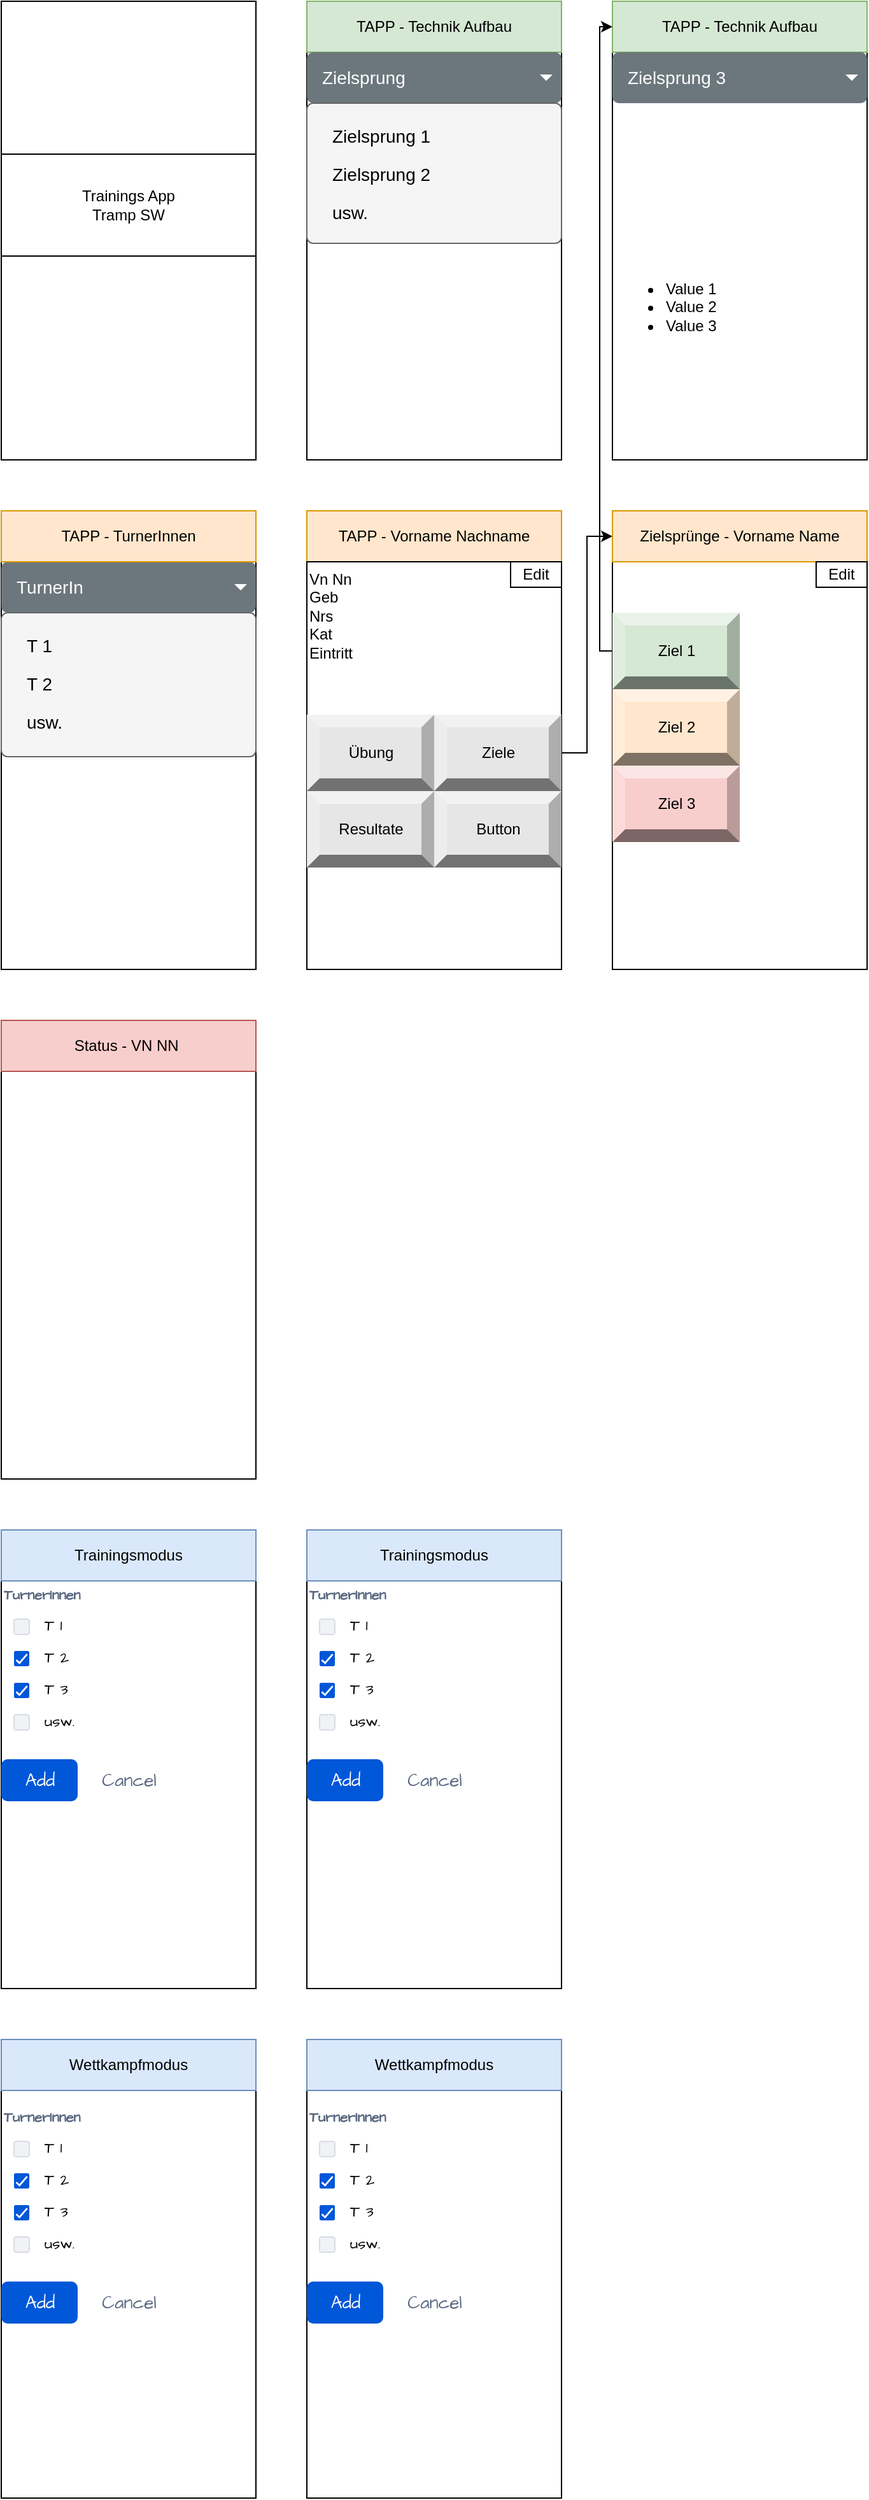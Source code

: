 <mxfile version="17.4.2" type="device"><diagram id="OGm8zDeTFlpb58Ijg2rH" name="Seite-1"><mxGraphModel dx="837" dy="705" grid="1" gridSize="10" guides="1" tooltips="1" connect="1" arrows="1" fold="1" page="1" pageScale="1" pageWidth="827" pageHeight="1169" math="0" shadow="0"><root><mxCell id="0"/><mxCell id="1" parent="0"/><mxCell id="8_V96KcLDJJoC1PEIbtA-1" value="" style="rounded=0;whiteSpace=wrap;html=1;rotation=-180;direction=south;" vertex="1" parent="1"><mxGeometry x="40" y="40" width="200" height="360" as="geometry"/></mxCell><mxCell id="8_V96KcLDJJoC1PEIbtA-2" value="" style="rounded=0;whiteSpace=wrap;html=1;rotation=-180;direction=south;" vertex="1" parent="1"><mxGeometry x="280" y="440" width="200" height="360" as="geometry"/></mxCell><mxCell id="8_V96KcLDJJoC1PEIbtA-3" value="" style="rounded=0;whiteSpace=wrap;html=1;rotation=-180;direction=south;" vertex="1" parent="1"><mxGeometry x="40" y="440" width="200" height="360" as="geometry"/></mxCell><mxCell id="8_V96KcLDJJoC1PEIbtA-4" value="" style="rounded=0;whiteSpace=wrap;html=1;rotation=-180;direction=south;" vertex="1" parent="1"><mxGeometry x="520" y="40" width="200" height="360" as="geometry"/></mxCell><mxCell id="8_V96KcLDJJoC1PEIbtA-5" value="" style="rounded=0;whiteSpace=wrap;html=1;rotation=-180;direction=south;" vertex="1" parent="1"><mxGeometry x="280" y="40" width="200" height="360" as="geometry"/></mxCell><mxCell id="8_V96KcLDJJoC1PEIbtA-6" value="Trainings App&lt;br&gt;Tramp SW" style="rounded=0;whiteSpace=wrap;html=1;" vertex="1" parent="1"><mxGeometry x="40" y="160" width="200" height="80" as="geometry"/></mxCell><mxCell id="8_V96KcLDJJoC1PEIbtA-7" value="TAPP - Technik Aufbau" style="rounded=0;whiteSpace=wrap;html=1;fillColor=#d5e8d4;strokeColor=#82b366;" vertex="1" parent="1"><mxGeometry x="280" y="40" width="200" height="40" as="geometry"/></mxCell><mxCell id="8_V96KcLDJJoC1PEIbtA-8" value="TAPP - Technik Aufbau" style="rounded=0;whiteSpace=wrap;html=1;fillColor=#d5e8d4;strokeColor=#82b366;" vertex="1" parent="1"><mxGeometry x="520" y="40" width="200" height="40" as="geometry"/></mxCell><mxCell id="8_V96KcLDJJoC1PEIbtA-10" value="Zielsprung" style="html=1;shadow=0;dashed=0;shape=mxgraph.bootstrap.rrect;rSize=5;strokeColor=none;strokeWidth=1;fillColor=#6C767D;fontColor=#ffffff;whiteSpace=wrap;align=left;verticalAlign=middle;fontStyle=0;fontSize=14;spacingLeft=10;" vertex="1" parent="1"><mxGeometry x="280" y="80" width="200" height="40" as="geometry"/></mxCell><mxCell id="8_V96KcLDJJoC1PEIbtA-11" value="" style="shape=triangle;direction=south;fillColor=#ffffff;strokeColor=none;perimeter=none;" vertex="1" parent="8_V96KcLDJJoC1PEIbtA-10"><mxGeometry x="1" y="0.5" width="10" height="5" relative="1" as="geometry"><mxPoint x="-17" y="-2.5" as="offset"/></mxGeometry></mxCell><mxCell id="8_V96KcLDJJoC1PEIbtA-12" value="" style="html=1;shadow=0;dashed=0;shape=mxgraph.bootstrap.rrect;rSize=5;fillColor=#f5f5f5;strokeColor=#666666;fontColor=#333333;" vertex="1" parent="1"><mxGeometry x="280" y="120" width="200" height="110" as="geometry"/></mxCell><mxCell id="8_V96KcLDJJoC1PEIbtA-13" value="Zielsprung 1" style="fillColor=none;strokeColor=none;align=left;spacing=20;fontSize=14;" vertex="1" parent="8_V96KcLDJJoC1PEIbtA-12"><mxGeometry width="170" height="30" relative="1" as="geometry"><mxPoint y="10" as="offset"/></mxGeometry></mxCell><mxCell id="8_V96KcLDJJoC1PEIbtA-14" value="Zielsprung 2" style="fillColor=none;strokeColor=none;align=left;spacing=20;fontSize=14;" vertex="1" parent="8_V96KcLDJJoC1PEIbtA-12"><mxGeometry width="170" height="30" relative="1" as="geometry"><mxPoint y="40" as="offset"/></mxGeometry></mxCell><mxCell id="8_V96KcLDJJoC1PEIbtA-15" value="usw." style="fillColor=none;strokeColor=none;align=left;spacing=20;fontSize=14;" vertex="1" parent="8_V96KcLDJJoC1PEIbtA-12"><mxGeometry width="170" height="30" relative="1" as="geometry"><mxPoint y="70" as="offset"/></mxGeometry></mxCell><mxCell id="8_V96KcLDJJoC1PEIbtA-17" value="Zielsprung 3" style="html=1;shadow=0;dashed=0;shape=mxgraph.bootstrap.rrect;rSize=5;strokeColor=none;strokeWidth=1;fillColor=#6C767D;fontColor=#ffffff;whiteSpace=wrap;align=left;verticalAlign=middle;fontStyle=0;fontSize=14;spacingLeft=10;" vertex="1" parent="1"><mxGeometry x="520" y="80" width="200" height="40" as="geometry"/></mxCell><mxCell id="8_V96KcLDJJoC1PEIbtA-18" value="" style="shape=triangle;direction=south;fillColor=#ffffff;strokeColor=none;perimeter=none;" vertex="1" parent="8_V96KcLDJJoC1PEIbtA-17"><mxGeometry x="1" y="0.5" width="10" height="5" relative="1" as="geometry"><mxPoint x="-17" y="-2.5" as="offset"/></mxGeometry></mxCell><mxCell id="8_V96KcLDJJoC1PEIbtA-19" value="&lt;ul&gt;&lt;li&gt;Value 1&lt;/li&gt;&lt;li&gt;Value 2&lt;/li&gt;&lt;li&gt;Value 3&lt;/li&gt;&lt;/ul&gt;" style="text;strokeColor=none;fillColor=none;html=1;whiteSpace=wrap;verticalAlign=middle;overflow=hidden;" vertex="1" parent="1"><mxGeometry x="520" y="160" width="200" height="240" as="geometry"/></mxCell><mxCell id="8_V96KcLDJJoC1PEIbtA-20" value="TAPP - Vorname Nachname" style="rounded=0;whiteSpace=wrap;html=1;fillColor=#ffe6cc;strokeColor=#d79b00;" vertex="1" parent="1"><mxGeometry x="280" y="440" width="200" height="40" as="geometry"/></mxCell><mxCell id="8_V96KcLDJJoC1PEIbtA-23" value="TurnerIn" style="html=1;shadow=0;dashed=0;shape=mxgraph.bootstrap.rrect;rSize=5;strokeColor=none;strokeWidth=1;fillColor=#6C767D;fontColor=#ffffff;whiteSpace=wrap;align=left;verticalAlign=middle;fontStyle=0;fontSize=14;spacingLeft=10;" vertex="1" parent="1"><mxGeometry x="40" y="480" width="200" height="40" as="geometry"/></mxCell><mxCell id="8_V96KcLDJJoC1PEIbtA-24" value="" style="shape=triangle;direction=south;fillColor=#ffffff;strokeColor=none;perimeter=none;" vertex="1" parent="8_V96KcLDJJoC1PEIbtA-23"><mxGeometry x="1" y="0.5" width="10" height="5" relative="1" as="geometry"><mxPoint x="-17" y="-2.5" as="offset"/></mxGeometry></mxCell><mxCell id="8_V96KcLDJJoC1PEIbtA-25" value="" style="html=1;shadow=0;dashed=0;shape=mxgraph.bootstrap.rrect;rSize=5;fillColor=#f5f5f5;strokeColor=#666666;fontColor=#333333;" vertex="1" parent="1"><mxGeometry x="40" y="520" width="200" height="113" as="geometry"/></mxCell><mxCell id="8_V96KcLDJJoC1PEIbtA-26" value="T 1" style="fillColor=none;strokeColor=none;align=left;spacing=20;fontSize=14;" vertex="1" parent="8_V96KcLDJJoC1PEIbtA-25"><mxGeometry width="170" height="30" relative="1" as="geometry"><mxPoint y="10" as="offset"/></mxGeometry></mxCell><mxCell id="8_V96KcLDJJoC1PEIbtA-27" value="T 2" style="fillColor=none;strokeColor=none;align=left;spacing=20;fontSize=14;" vertex="1" parent="8_V96KcLDJJoC1PEIbtA-25"><mxGeometry width="170" height="30" relative="1" as="geometry"><mxPoint y="40" as="offset"/></mxGeometry></mxCell><mxCell id="8_V96KcLDJJoC1PEIbtA-28" value="usw." style="fillColor=none;strokeColor=none;align=left;spacing=20;fontSize=14;" vertex="1" parent="8_V96KcLDJJoC1PEIbtA-25"><mxGeometry width="170" height="30" relative="1" as="geometry"><mxPoint y="70" as="offset"/></mxGeometry></mxCell><mxCell id="8_V96KcLDJJoC1PEIbtA-29" value="TAPP - TurnerInnen" style="rounded=0;whiteSpace=wrap;html=1;fillColor=#ffe6cc;strokeColor=#d79b00;" vertex="1" parent="1"><mxGeometry x="40" y="440" width="200" height="40" as="geometry"/></mxCell><mxCell id="8_V96KcLDJJoC1PEIbtA-30" value="Vn Nn&lt;br&gt;Geb&lt;br&gt;Nrs&lt;br&gt;Kat&lt;br&gt;Eintritt" style="rounded=0;whiteSpace=wrap;html=1;align=left;verticalAlign=top;" vertex="1" parent="1"><mxGeometry x="280" y="480" width="200" height="320" as="geometry"/></mxCell><mxCell id="8_V96KcLDJJoC1PEIbtA-31" value="Edit" style="rounded=0;whiteSpace=wrap;html=1;" vertex="1" parent="1"><mxGeometry x="440" y="480" width="40" height="20" as="geometry"/></mxCell><mxCell id="8_V96KcLDJJoC1PEIbtA-32" value="Übung" style="labelPosition=center;verticalLabelPosition=middle;align=center;html=1;shape=mxgraph.basic.shaded_button;dx=10;fillColor=#E6E6E6;strokeColor=none;" vertex="1" parent="1"><mxGeometry x="280" y="600" width="100" height="60" as="geometry"/></mxCell><mxCell id="8_V96KcLDJJoC1PEIbtA-33" value="Button" style="labelPosition=center;verticalLabelPosition=middle;align=center;html=1;shape=mxgraph.basic.shaded_button;dx=10;fillColor=#E6E6E6;strokeColor=none;" vertex="1" parent="1"><mxGeometry x="380" y="660" width="100" height="60" as="geometry"/></mxCell><mxCell id="8_V96KcLDJJoC1PEIbtA-47" style="edgeStyle=orthogonalEdgeStyle;rounded=0;orthogonalLoop=1;jettySize=auto;html=1;" edge="1" parent="1" source="8_V96KcLDJJoC1PEIbtA-34" target="8_V96KcLDJJoC1PEIbtA-39"><mxGeometry relative="1" as="geometry"><Array as="points"><mxPoint x="500" y="630"/><mxPoint x="500" y="460"/></Array></mxGeometry></mxCell><mxCell id="8_V96KcLDJJoC1PEIbtA-34" value="Ziele" style="labelPosition=center;verticalLabelPosition=middle;align=center;html=1;shape=mxgraph.basic.shaded_button;dx=10;fillColor=#E6E6E6;strokeColor=none;" vertex="1" parent="1"><mxGeometry x="380" y="600" width="100" height="60" as="geometry"/></mxCell><mxCell id="8_V96KcLDJJoC1PEIbtA-35" value="Resultate" style="labelPosition=center;verticalLabelPosition=middle;align=center;html=1;shape=mxgraph.basic.shaded_button;dx=10;fillColor=#E6E6E6;strokeColor=none;" vertex="1" parent="1"><mxGeometry x="280" y="660" width="100" height="60" as="geometry"/></mxCell><mxCell id="8_V96KcLDJJoC1PEIbtA-38" value="" style="rounded=0;whiteSpace=wrap;html=1;rotation=-180;direction=south;" vertex="1" parent="1"><mxGeometry x="520" y="440" width="200" height="360" as="geometry"/></mxCell><mxCell id="8_V96KcLDJJoC1PEIbtA-39" value="Zielsprünge - Vorname Name" style="rounded=0;whiteSpace=wrap;html=1;fillColor=#ffe6cc;strokeColor=#d79b00;" vertex="1" parent="1"><mxGeometry x="520" y="440" width="200" height="40" as="geometry"/></mxCell><mxCell id="8_V96KcLDJJoC1PEIbtA-48" style="edgeStyle=orthogonalEdgeStyle;rounded=0;orthogonalLoop=1;jettySize=auto;html=1;" edge="1" parent="1" source="8_V96KcLDJJoC1PEIbtA-40" target="8_V96KcLDJJoC1PEIbtA-8"><mxGeometry relative="1" as="geometry"><Array as="points"><mxPoint x="510" y="550"/><mxPoint x="510" y="60"/></Array></mxGeometry></mxCell><mxCell id="8_V96KcLDJJoC1PEIbtA-40" value="Ziel 1" style="labelPosition=center;verticalLabelPosition=middle;align=center;html=1;shape=mxgraph.basic.shaded_button;dx=10;fillColor=#d5e8d4;strokeColor=#82b366;" vertex="1" parent="1"><mxGeometry x="520" y="520" width="100" height="60" as="geometry"/></mxCell><mxCell id="8_V96KcLDJJoC1PEIbtA-41" value="Ziel 2" style="labelPosition=center;verticalLabelPosition=middle;align=center;html=1;shape=mxgraph.basic.shaded_button;dx=10;fillColor=#ffe6cc;strokeColor=#d79b00;" vertex="1" parent="1"><mxGeometry x="520" y="580" width="100" height="60" as="geometry"/></mxCell><mxCell id="8_V96KcLDJJoC1PEIbtA-42" value="Ziel 3" style="labelPosition=center;verticalLabelPosition=middle;align=center;html=1;shape=mxgraph.basic.shaded_button;dx=10;fillColor=#f8cecc;strokeColor=#b85450;" vertex="1" parent="1"><mxGeometry x="520" y="640" width="100" height="60" as="geometry"/></mxCell><mxCell id="8_V96KcLDJJoC1PEIbtA-43" value="Edit" style="rounded=0;whiteSpace=wrap;html=1;" vertex="1" parent="1"><mxGeometry x="680" y="480" width="40" height="20" as="geometry"/></mxCell><mxCell id="8_V96KcLDJJoC1PEIbtA-49" value="" style="rounded=0;whiteSpace=wrap;html=1;rotation=-180;direction=south;" vertex="1" parent="1"><mxGeometry x="40" y="840" width="200" height="360" as="geometry"/></mxCell><mxCell id="8_V96KcLDJJoC1PEIbtA-50" value="Status - VN NN&amp;nbsp;" style="rounded=0;whiteSpace=wrap;html=1;fillColor=#f8cecc;strokeColor=#b85450;" vertex="1" parent="1"><mxGeometry x="40" y="840" width="200" height="40" as="geometry"/></mxCell><mxCell id="8_V96KcLDJJoC1PEIbtA-51" value="" style="rounded=0;whiteSpace=wrap;html=1;rotation=-180;direction=south;" vertex="1" parent="1"><mxGeometry x="40" y="1240" width="200" height="360" as="geometry"/></mxCell><mxCell id="8_V96KcLDJJoC1PEIbtA-52" value="" style="rounded=0;whiteSpace=wrap;html=1;rotation=-180;direction=south;" vertex="1" parent="1"><mxGeometry x="40" y="1640" width="200" height="360" as="geometry"/></mxCell><mxCell id="8_V96KcLDJJoC1PEIbtA-53" value="Trainingsmodus" style="rounded=0;whiteSpace=wrap;html=1;fillColor=#dae8fc;strokeColor=#6c8ebf;" vertex="1" parent="1"><mxGeometry x="40" y="1240" width="200" height="40" as="geometry"/></mxCell><mxCell id="8_V96KcLDJJoC1PEIbtA-54" value="Wettkampfmodus" style="rounded=0;whiteSpace=wrap;html=1;fillColor=#dae8fc;strokeColor=#6c8ebf;" vertex="1" parent="1"><mxGeometry x="40" y="1640" width="200" height="40" as="geometry"/></mxCell><mxCell id="8_V96KcLDJJoC1PEIbtA-55" value="TurnerInnen" style="fillColor=none;strokeColor=none;fontSize=11;fontStyle=1;align=left;fontColor=#596780;sketch=0;hachureGap=4;pointerEvents=0;fontFamily=Architects Daughter;fontSource=https%3A%2F%2Ffonts.googleapis.com%2Fcss%3Ffamily%3DArchitects%2BDaughter;" vertex="1" parent="1"><mxGeometry x="40" y="1280" width="150" height="20" as="geometry"/></mxCell><mxCell id="8_V96KcLDJJoC1PEIbtA-56" value="T 1" style="rounded=1;fillColor=#F0F2F5;strokeColor=#D8DCE3;fontColor=#000000;align=left;verticalAlign=middle;fontStyle=0;fontSize=12;labelPosition=right;verticalLabelPosition=middle;spacingLeft=10;html=1;shadow=0;dashed=0;sketch=0;hachureGap=4;pointerEvents=0;fontFamily=Architects Daughter;fontSource=https%3A%2F%2Ffonts.googleapis.com%2Fcss%3Ffamily%3DArchitects%2BDaughter;" vertex="1" parent="1"><mxGeometry x="50" y="1310" width="12" height="12" as="geometry"/></mxCell><mxCell id="8_V96KcLDJJoC1PEIbtA-57" value="T 2" style="html=1;shadow=0;dashed=0;shape=mxgraph.atlassian.checkbox_2;fillColor=#0057D8;strokeColor=none;fontColor=#000000;align=left;verticalAlign=middle;fontStyle=0;fontSize=12;labelPosition=right;verticalLabelPosition=middle;spacingLeft=10;sketch=0;hachureGap=4;pointerEvents=0;fontFamily=Architects Daughter;fontSource=https%3A%2F%2Ffonts.googleapis.com%2Fcss%3Ffamily%3DArchitects%2BDaughter;" vertex="1" parent="1"><mxGeometry x="50" y="1335" width="12" height="12" as="geometry"/></mxCell><mxCell id="8_V96KcLDJJoC1PEIbtA-58" value="T 3" style="html=1;shadow=0;dashed=0;shape=mxgraph.atlassian.checkbox_2;fillColor=#0057D8;strokeColor=none;fontColor=#000000;align=left;verticalAlign=middle;fontStyle=0;fontSize=12;labelPosition=right;verticalLabelPosition=middle;spacingLeft=10;sketch=0;hachureGap=4;pointerEvents=0;fontFamily=Architects Daughter;fontSource=https%3A%2F%2Ffonts.googleapis.com%2Fcss%3Ffamily%3DArchitects%2BDaughter;" vertex="1" parent="1"><mxGeometry x="50" y="1360" width="12" height="12" as="geometry"/></mxCell><mxCell id="8_V96KcLDJJoC1PEIbtA-59" value="usw." style="rounded=1;fillColor=#F0F2F5;strokeColor=#D8DCE3;fontColor=#000000;align=left;verticalAlign=middle;fontStyle=0;fontSize=12;labelPosition=right;verticalLabelPosition=middle;spacingLeft=10;html=1;shadow=0;dashed=0;sketch=0;hachureGap=4;pointerEvents=0;fontFamily=Architects Daughter;fontSource=https%3A%2F%2Ffonts.googleapis.com%2Fcss%3Ffamily%3DArchitects%2BDaughter;" vertex="1" parent="1"><mxGeometry x="50" y="1385" width="12" height="12" as="geometry"/></mxCell><mxCell id="8_V96KcLDJJoC1PEIbtA-60" value="Add" style="rounded=1;fillColor=#0057D8;strokeColor=none;fontColor=#ffffff;align=center;verticalAlign=middle;fontStyle=0;fontSize=14;html=1;shadow=0;dashed=0;sketch=0;hachureGap=4;pointerEvents=0;fontFamily=Architects Daughter;fontSource=https%3A%2F%2Ffonts.googleapis.com%2Fcss%3Ffamily%3DArchitects%2BDaughter;" vertex="1" parent="1"><mxGeometry x="40" y="1420" width="60" height="33" as="geometry"/></mxCell><mxCell id="8_V96KcLDJJoC1PEIbtA-61" value="Cancel" style="fillColor=none;strokeColor=none;fontColor=#596780;align=center;verticalAlign=middle;fontStyle=0;fontSize=14;html=1;shadow=0;dashed=0;sketch=0;hachureGap=4;pointerEvents=0;fontFamily=Architects Daughter;fontSource=https%3A%2F%2Ffonts.googleapis.com%2Fcss%3Ffamily%3DArchitects%2BDaughter;" vertex="1" parent="1"><mxGeometry x="110" y="1420" width="60" height="33" as="geometry"/></mxCell><mxCell id="8_V96KcLDJJoC1PEIbtA-62" value="TurnerInnen" style="fillColor=none;strokeColor=none;fontSize=11;fontStyle=1;align=left;fontColor=#596780;sketch=0;hachureGap=4;pointerEvents=0;fontFamily=Architects Daughter;fontSource=https%3A%2F%2Ffonts.googleapis.com%2Fcss%3Ffamily%3DArchitects%2BDaughter;" vertex="1" parent="1"><mxGeometry x="40" y="1690" width="150" height="20" as="geometry"/></mxCell><mxCell id="8_V96KcLDJJoC1PEIbtA-63" value="T 1" style="rounded=1;fillColor=#F0F2F5;strokeColor=#D8DCE3;fontColor=#000000;align=left;verticalAlign=middle;fontStyle=0;fontSize=12;labelPosition=right;verticalLabelPosition=middle;spacingLeft=10;html=1;shadow=0;dashed=0;sketch=0;hachureGap=4;pointerEvents=0;fontFamily=Architects Daughter;fontSource=https%3A%2F%2Ffonts.googleapis.com%2Fcss%3Ffamily%3DArchitects%2BDaughter;" vertex="1" parent="1"><mxGeometry x="50" y="1720" width="12" height="12" as="geometry"/></mxCell><mxCell id="8_V96KcLDJJoC1PEIbtA-64" value="T 2" style="html=1;shadow=0;dashed=0;shape=mxgraph.atlassian.checkbox_2;fillColor=#0057D8;strokeColor=none;fontColor=#000000;align=left;verticalAlign=middle;fontStyle=0;fontSize=12;labelPosition=right;verticalLabelPosition=middle;spacingLeft=10;sketch=0;hachureGap=4;pointerEvents=0;fontFamily=Architects Daughter;fontSource=https%3A%2F%2Ffonts.googleapis.com%2Fcss%3Ffamily%3DArchitects%2BDaughter;" vertex="1" parent="1"><mxGeometry x="50" y="1745" width="12" height="12" as="geometry"/></mxCell><mxCell id="8_V96KcLDJJoC1PEIbtA-65" value="T 3" style="html=1;shadow=0;dashed=0;shape=mxgraph.atlassian.checkbox_2;fillColor=#0057D8;strokeColor=none;fontColor=#000000;align=left;verticalAlign=middle;fontStyle=0;fontSize=12;labelPosition=right;verticalLabelPosition=middle;spacingLeft=10;sketch=0;hachureGap=4;pointerEvents=0;fontFamily=Architects Daughter;fontSource=https%3A%2F%2Ffonts.googleapis.com%2Fcss%3Ffamily%3DArchitects%2BDaughter;" vertex="1" parent="1"><mxGeometry x="50" y="1770" width="12" height="12" as="geometry"/></mxCell><mxCell id="8_V96KcLDJJoC1PEIbtA-66" value="usw." style="rounded=1;fillColor=#F0F2F5;strokeColor=#D8DCE3;fontColor=#000000;align=left;verticalAlign=middle;fontStyle=0;fontSize=12;labelPosition=right;verticalLabelPosition=middle;spacingLeft=10;html=1;shadow=0;dashed=0;sketch=0;hachureGap=4;pointerEvents=0;fontFamily=Architects Daughter;fontSource=https%3A%2F%2Ffonts.googleapis.com%2Fcss%3Ffamily%3DArchitects%2BDaughter;" vertex="1" parent="1"><mxGeometry x="50" y="1795" width="12" height="12" as="geometry"/></mxCell><mxCell id="8_V96KcLDJJoC1PEIbtA-67" value="Add" style="rounded=1;fillColor=#0057D8;strokeColor=none;fontColor=#ffffff;align=center;verticalAlign=middle;fontStyle=0;fontSize=14;html=1;shadow=0;dashed=0;sketch=0;hachureGap=4;pointerEvents=0;fontFamily=Architects Daughter;fontSource=https%3A%2F%2Ffonts.googleapis.com%2Fcss%3Ffamily%3DArchitects%2BDaughter;" vertex="1" parent="1"><mxGeometry x="40" y="1830" width="60" height="33" as="geometry"/></mxCell><mxCell id="8_V96KcLDJJoC1PEIbtA-68" value="Cancel" style="fillColor=none;strokeColor=none;fontColor=#596780;align=center;verticalAlign=middle;fontStyle=0;fontSize=14;html=1;shadow=0;dashed=0;sketch=0;hachureGap=4;pointerEvents=0;fontFamily=Architects Daughter;fontSource=https%3A%2F%2Ffonts.googleapis.com%2Fcss%3Ffamily%3DArchitects%2BDaughter;" vertex="1" parent="1"><mxGeometry x="110" y="1830" width="60" height="33" as="geometry"/></mxCell><mxCell id="8_V96KcLDJJoC1PEIbtA-71" value="" style="rounded=0;whiteSpace=wrap;html=1;rotation=-180;direction=south;" vertex="1" parent="1"><mxGeometry x="280" y="1240" width="200" height="360" as="geometry"/></mxCell><mxCell id="8_V96KcLDJJoC1PEIbtA-72" value="Trainingsmodus" style="rounded=0;whiteSpace=wrap;html=1;fillColor=#dae8fc;strokeColor=#6c8ebf;" vertex="1" parent="1"><mxGeometry x="280" y="1240" width="200" height="40" as="geometry"/></mxCell><mxCell id="8_V96KcLDJJoC1PEIbtA-73" value="TurnerInnen" style="fillColor=none;strokeColor=none;fontSize=11;fontStyle=1;align=left;fontColor=#596780;sketch=0;hachureGap=4;pointerEvents=0;fontFamily=Architects Daughter;fontSource=https%3A%2F%2Ffonts.googleapis.com%2Fcss%3Ffamily%3DArchitects%2BDaughter;" vertex="1" parent="1"><mxGeometry x="280" y="1280" width="150" height="20" as="geometry"/></mxCell><mxCell id="8_V96KcLDJJoC1PEIbtA-74" value="T 1" style="rounded=1;fillColor=#F0F2F5;strokeColor=#D8DCE3;fontColor=#000000;align=left;verticalAlign=middle;fontStyle=0;fontSize=12;labelPosition=right;verticalLabelPosition=middle;spacingLeft=10;html=1;shadow=0;dashed=0;sketch=0;hachureGap=4;pointerEvents=0;fontFamily=Architects Daughter;fontSource=https%3A%2F%2Ffonts.googleapis.com%2Fcss%3Ffamily%3DArchitects%2BDaughter;" vertex="1" parent="1"><mxGeometry x="290" y="1310" width="12" height="12" as="geometry"/></mxCell><mxCell id="8_V96KcLDJJoC1PEIbtA-75" value="T 2" style="html=1;shadow=0;dashed=0;shape=mxgraph.atlassian.checkbox_2;fillColor=#0057D8;strokeColor=none;fontColor=#000000;align=left;verticalAlign=middle;fontStyle=0;fontSize=12;labelPosition=right;verticalLabelPosition=middle;spacingLeft=10;sketch=0;hachureGap=4;pointerEvents=0;fontFamily=Architects Daughter;fontSource=https%3A%2F%2Ffonts.googleapis.com%2Fcss%3Ffamily%3DArchitects%2BDaughter;" vertex="1" parent="1"><mxGeometry x="290" y="1335" width="12" height="12" as="geometry"/></mxCell><mxCell id="8_V96KcLDJJoC1PEIbtA-76" value="T 3" style="html=1;shadow=0;dashed=0;shape=mxgraph.atlassian.checkbox_2;fillColor=#0057D8;strokeColor=none;fontColor=#000000;align=left;verticalAlign=middle;fontStyle=0;fontSize=12;labelPosition=right;verticalLabelPosition=middle;spacingLeft=10;sketch=0;hachureGap=4;pointerEvents=0;fontFamily=Architects Daughter;fontSource=https%3A%2F%2Ffonts.googleapis.com%2Fcss%3Ffamily%3DArchitects%2BDaughter;" vertex="1" parent="1"><mxGeometry x="290" y="1360" width="12" height="12" as="geometry"/></mxCell><mxCell id="8_V96KcLDJJoC1PEIbtA-77" value="usw." style="rounded=1;fillColor=#F0F2F5;strokeColor=#D8DCE3;fontColor=#000000;align=left;verticalAlign=middle;fontStyle=0;fontSize=12;labelPosition=right;verticalLabelPosition=middle;spacingLeft=10;html=1;shadow=0;dashed=0;sketch=0;hachureGap=4;pointerEvents=0;fontFamily=Architects Daughter;fontSource=https%3A%2F%2Ffonts.googleapis.com%2Fcss%3Ffamily%3DArchitects%2BDaughter;" vertex="1" parent="1"><mxGeometry x="290" y="1385" width="12" height="12" as="geometry"/></mxCell><mxCell id="8_V96KcLDJJoC1PEIbtA-78" value="Add" style="rounded=1;fillColor=#0057D8;strokeColor=none;fontColor=#ffffff;align=center;verticalAlign=middle;fontStyle=0;fontSize=14;html=1;shadow=0;dashed=0;sketch=0;hachureGap=4;pointerEvents=0;fontFamily=Architects Daughter;fontSource=https%3A%2F%2Ffonts.googleapis.com%2Fcss%3Ffamily%3DArchitects%2BDaughter;" vertex="1" parent="1"><mxGeometry x="280" y="1420" width="60" height="33" as="geometry"/></mxCell><mxCell id="8_V96KcLDJJoC1PEIbtA-79" value="Cancel" style="fillColor=none;strokeColor=none;fontColor=#596780;align=center;verticalAlign=middle;fontStyle=0;fontSize=14;html=1;shadow=0;dashed=0;sketch=0;hachureGap=4;pointerEvents=0;fontFamily=Architects Daughter;fontSource=https%3A%2F%2Ffonts.googleapis.com%2Fcss%3Ffamily%3DArchitects%2BDaughter;" vertex="1" parent="1"><mxGeometry x="350" y="1420" width="60" height="33" as="geometry"/></mxCell><mxCell id="8_V96KcLDJJoC1PEIbtA-80" value="" style="rounded=0;whiteSpace=wrap;html=1;rotation=-180;direction=south;" vertex="1" parent="1"><mxGeometry x="280" y="1640" width="200" height="360" as="geometry"/></mxCell><mxCell id="8_V96KcLDJJoC1PEIbtA-81" value="Wettkampfmodus" style="rounded=0;whiteSpace=wrap;html=1;fillColor=#dae8fc;strokeColor=#6c8ebf;" vertex="1" parent="1"><mxGeometry x="280" y="1640" width="200" height="40" as="geometry"/></mxCell><mxCell id="8_V96KcLDJJoC1PEIbtA-82" value="TurnerInnen" style="fillColor=none;strokeColor=none;fontSize=11;fontStyle=1;align=left;fontColor=#596780;sketch=0;hachureGap=4;pointerEvents=0;fontFamily=Architects Daughter;fontSource=https%3A%2F%2Ffonts.googleapis.com%2Fcss%3Ffamily%3DArchitects%2BDaughter;" vertex="1" parent="1"><mxGeometry x="280" y="1690" width="150" height="20" as="geometry"/></mxCell><mxCell id="8_V96KcLDJJoC1PEIbtA-83" value="T 1" style="rounded=1;fillColor=#F0F2F5;strokeColor=#D8DCE3;fontColor=#000000;align=left;verticalAlign=middle;fontStyle=0;fontSize=12;labelPosition=right;verticalLabelPosition=middle;spacingLeft=10;html=1;shadow=0;dashed=0;sketch=0;hachureGap=4;pointerEvents=0;fontFamily=Architects Daughter;fontSource=https%3A%2F%2Ffonts.googleapis.com%2Fcss%3Ffamily%3DArchitects%2BDaughter;" vertex="1" parent="1"><mxGeometry x="290" y="1720" width="12" height="12" as="geometry"/></mxCell><mxCell id="8_V96KcLDJJoC1PEIbtA-84" value="T 2" style="html=1;shadow=0;dashed=0;shape=mxgraph.atlassian.checkbox_2;fillColor=#0057D8;strokeColor=none;fontColor=#000000;align=left;verticalAlign=middle;fontStyle=0;fontSize=12;labelPosition=right;verticalLabelPosition=middle;spacingLeft=10;sketch=0;hachureGap=4;pointerEvents=0;fontFamily=Architects Daughter;fontSource=https%3A%2F%2Ffonts.googleapis.com%2Fcss%3Ffamily%3DArchitects%2BDaughter;" vertex="1" parent="1"><mxGeometry x="290" y="1745" width="12" height="12" as="geometry"/></mxCell><mxCell id="8_V96KcLDJJoC1PEIbtA-85" value="T 3" style="html=1;shadow=0;dashed=0;shape=mxgraph.atlassian.checkbox_2;fillColor=#0057D8;strokeColor=none;fontColor=#000000;align=left;verticalAlign=middle;fontStyle=0;fontSize=12;labelPosition=right;verticalLabelPosition=middle;spacingLeft=10;sketch=0;hachureGap=4;pointerEvents=0;fontFamily=Architects Daughter;fontSource=https%3A%2F%2Ffonts.googleapis.com%2Fcss%3Ffamily%3DArchitects%2BDaughter;" vertex="1" parent="1"><mxGeometry x="290" y="1770" width="12" height="12" as="geometry"/></mxCell><mxCell id="8_V96KcLDJJoC1PEIbtA-86" value="usw." style="rounded=1;fillColor=#F0F2F5;strokeColor=#D8DCE3;fontColor=#000000;align=left;verticalAlign=middle;fontStyle=0;fontSize=12;labelPosition=right;verticalLabelPosition=middle;spacingLeft=10;html=1;shadow=0;dashed=0;sketch=0;hachureGap=4;pointerEvents=0;fontFamily=Architects Daughter;fontSource=https%3A%2F%2Ffonts.googleapis.com%2Fcss%3Ffamily%3DArchitects%2BDaughter;" vertex="1" parent="1"><mxGeometry x="290" y="1795" width="12" height="12" as="geometry"/></mxCell><mxCell id="8_V96KcLDJJoC1PEIbtA-87" value="Add" style="rounded=1;fillColor=#0057D8;strokeColor=none;fontColor=#ffffff;align=center;verticalAlign=middle;fontStyle=0;fontSize=14;html=1;shadow=0;dashed=0;sketch=0;hachureGap=4;pointerEvents=0;fontFamily=Architects Daughter;fontSource=https%3A%2F%2Ffonts.googleapis.com%2Fcss%3Ffamily%3DArchitects%2BDaughter;" vertex="1" parent="1"><mxGeometry x="280" y="1830" width="60" height="33" as="geometry"/></mxCell><mxCell id="8_V96KcLDJJoC1PEIbtA-88" value="Cancel" style="fillColor=none;strokeColor=none;fontColor=#596780;align=center;verticalAlign=middle;fontStyle=0;fontSize=14;html=1;shadow=0;dashed=0;sketch=0;hachureGap=4;pointerEvents=0;fontFamily=Architects Daughter;fontSource=https%3A%2F%2Ffonts.googleapis.com%2Fcss%3Ffamily%3DArchitects%2BDaughter;" vertex="1" parent="1"><mxGeometry x="350" y="1830" width="60" height="33" as="geometry"/></mxCell></root></mxGraphModel></diagram></mxfile>